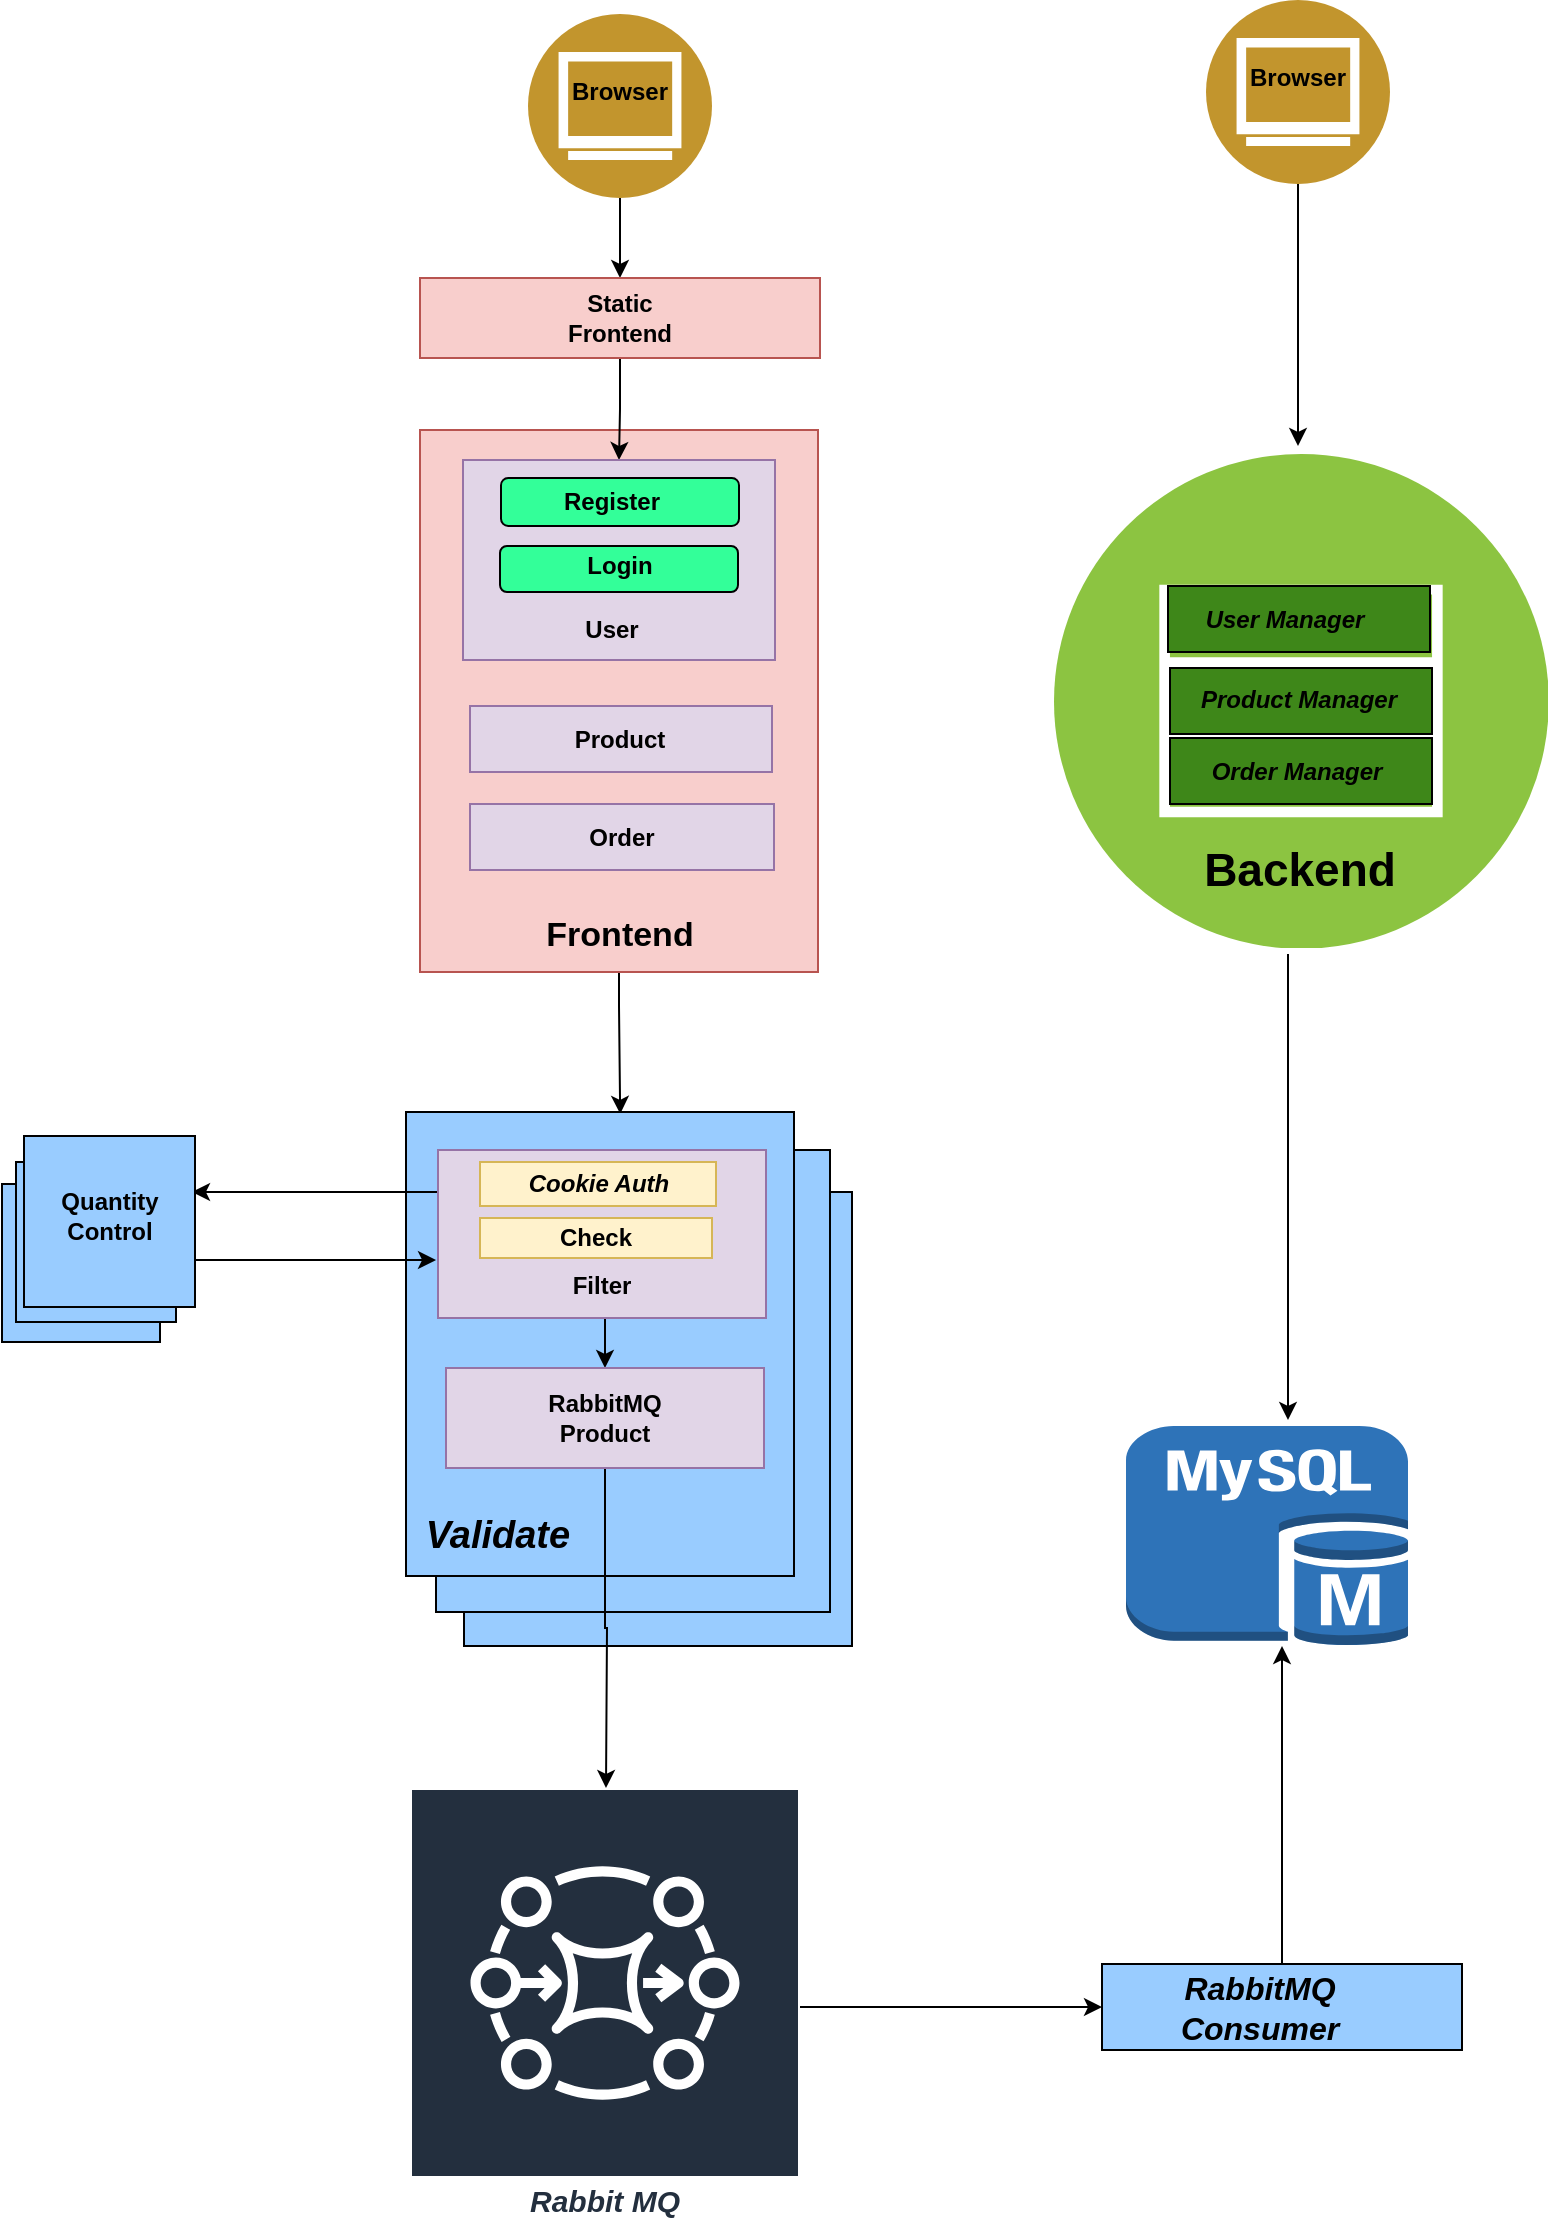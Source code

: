 <mxfile version="12.5.5" type="github"><diagram id="z5qaA_psV7B-AO68AM_v" name="第 1 页"><mxGraphModel dx="1184" dy="704" grid="0" gridSize="10" guides="1" tooltips="1" connect="1" arrows="1" fold="1" page="1" pageScale="1" pageWidth="900" pageHeight="1200" math="0" shadow="0"><root><mxCell id="0"/><mxCell id="1" parent="0"/><mxCell id="kAxYnW-OCi7V0wqNGOKd-45" style="edgeStyle=orthogonalEdgeStyle;rounded=0;orthogonalLoop=1;jettySize=auto;html=1;exitX=0.5;exitY=1;exitDx=0;exitDy=0;entryX=0.552;entryY=0.017;entryDx=0;entryDy=0;entryPerimeter=0;" edge="1" parent="1"><mxGeometry relative="1" as="geometry"><mxPoint x="384.5" y="504" as="sourcePoint"/><mxPoint x="385.088" y="577.944" as="targetPoint"/><Array as="points"><mxPoint x="385" y="524"/><mxPoint x="385" y="524"/></Array></mxGeometry></mxCell><mxCell id="kAxYnW-OCi7V0wqNGOKd-1" value="" style="rounded=0;whiteSpace=wrap;html=1;fillColor=#f8cecc;strokeColor=#b85450;" vertex="1" parent="1"><mxGeometry x="285" y="236" width="199" height="271" as="geometry"/></mxCell><mxCell id="kAxYnW-OCi7V0wqNGOKd-46" style="edgeStyle=orthogonalEdgeStyle;rounded=0;orthogonalLoop=1;jettySize=auto;html=1;exitX=0.5;exitY=1;exitDx=0;exitDy=0;entryX=0.5;entryY=0;entryDx=0;entryDy=0;" edge="1" parent="1" source="kAxYnW-OCi7V0wqNGOKd-3" target="kAxYnW-OCi7V0wqNGOKd-4"><mxGeometry relative="1" as="geometry"/></mxCell><mxCell id="kAxYnW-OCi7V0wqNGOKd-3" value="" style="aspect=fixed;perimeter=ellipsePerimeter;html=1;align=center;shadow=0;dashed=0;fontColor=#4277BB;labelBackgroundColor=#ffffff;fontSize=12;spacingTop=3;image;image=img/lib/ibm/users/browser.svg;" vertex="1" parent="1"><mxGeometry x="339" y="28" width="92" height="92" as="geometry"/></mxCell><mxCell id="kAxYnW-OCi7V0wqNGOKd-48" style="edgeStyle=orthogonalEdgeStyle;rounded=0;orthogonalLoop=1;jettySize=auto;html=1;exitX=0.5;exitY=1;exitDx=0;exitDy=0;entryX=0.5;entryY=0;entryDx=0;entryDy=0;" edge="1" parent="1" source="kAxYnW-OCi7V0wqNGOKd-4" target="kAxYnW-OCi7V0wqNGOKd-6"><mxGeometry relative="1" as="geometry"/></mxCell><mxCell id="kAxYnW-OCi7V0wqNGOKd-4" value="" style="rounded=0;whiteSpace=wrap;html=1;fillColor=#f8cecc;strokeColor=#b85450;" vertex="1" parent="1"><mxGeometry x="285" y="160" width="200" height="40" as="geometry"/></mxCell><mxCell id="kAxYnW-OCi7V0wqNGOKd-5" value="Static Frontend " style="text;html=1;strokeColor=none;fillColor=none;align=center;verticalAlign=middle;whiteSpace=wrap;rounded=0;fontStyle=1" vertex="1" parent="1"><mxGeometry x="365" y="170" width="40" height="20" as="geometry"/></mxCell><mxCell id="kAxYnW-OCi7V0wqNGOKd-6" value="" style="rounded=0;whiteSpace=wrap;html=1;fillColor=#e1d5e7;strokeColor=#9673a6;" vertex="1" parent="1"><mxGeometry x="306.5" y="251" width="156" height="100" as="geometry"/></mxCell><mxCell id="kAxYnW-OCi7V0wqNGOKd-8" value="&lt;font style=&quot;font-size: 17px&quot;&gt;&lt;b&gt;Frontend&lt;/b&gt;&lt;/font&gt;" style="text;html=1;strokeColor=none;fillColor=none;align=center;verticalAlign=middle;whiteSpace=wrap;rounded=0;" vertex="1" parent="1"><mxGeometry x="365" y="479" width="40" height="20" as="geometry"/></mxCell><mxCell id="kAxYnW-OCi7V0wqNGOKd-9" value="User" style="text;html=1;strokeColor=none;fillColor=none;align=center;verticalAlign=middle;whiteSpace=wrap;rounded=0;fontStyle=1" vertex="1" parent="1"><mxGeometry x="361" y="326" width="40" height="20" as="geometry"/></mxCell><mxCell id="kAxYnW-OCi7V0wqNGOKd-12" value="" style="rounded=1;whiteSpace=wrap;html=1;fillColor=#33FF99;" vertex="1" parent="1"><mxGeometry x="325.5" y="260" width="119" height="24" as="geometry"/></mxCell><mxCell id="kAxYnW-OCi7V0wqNGOKd-13" value="&lt;b&gt;Register&lt;/b&gt;" style="text;html=1;strokeColor=none;fillColor=none;align=center;verticalAlign=middle;whiteSpace=wrap;rounded=0;" vertex="1" parent="1"><mxGeometry x="361" y="262" width="40" height="20" as="geometry"/></mxCell><mxCell id="kAxYnW-OCi7V0wqNGOKd-14" value="" style="rounded=1;whiteSpace=wrap;html=1;fillColor=#33FF99;" vertex="1" parent="1"><mxGeometry x="325" y="294" width="119" height="23" as="geometry"/></mxCell><mxCell id="kAxYnW-OCi7V0wqNGOKd-15" value="&lt;b&gt;Login&lt;/b&gt;" style="text;html=1;strokeColor=none;fillColor=none;align=center;verticalAlign=middle;whiteSpace=wrap;rounded=0;" vertex="1" parent="1"><mxGeometry x="365" y="294" width="40" height="20" as="geometry"/></mxCell><mxCell id="kAxYnW-OCi7V0wqNGOKd-16" value="" style="rounded=0;whiteSpace=wrap;html=1;fillColor=#e1d5e7;strokeColor=#9673a6;" vertex="1" parent="1"><mxGeometry x="310" y="374" width="151" height="33" as="geometry"/></mxCell><mxCell id="kAxYnW-OCi7V0wqNGOKd-17" value="&lt;div&gt;&lt;b&gt;Product&lt;/b&gt;&lt;/div&gt;" style="text;html=1;strokeColor=none;fillColor=none;align=center;verticalAlign=middle;whiteSpace=wrap;rounded=0;" vertex="1" parent="1"><mxGeometry x="365" y="381" width="40" height="20" as="geometry"/></mxCell><mxCell id="kAxYnW-OCi7V0wqNGOKd-18" value="" style="rounded=0;whiteSpace=wrap;html=1;fillColor=#e1d5e7;strokeColor=#9673a6;" vertex="1" parent="1"><mxGeometry x="310" y="423" width="152" height="33" as="geometry"/></mxCell><mxCell id="kAxYnW-OCi7V0wqNGOKd-19" value="&lt;b&gt;Order&lt;/b&gt;" style="text;html=1;strokeColor=none;fillColor=none;align=center;verticalAlign=middle;whiteSpace=wrap;rounded=0;" vertex="1" parent="1"><mxGeometry x="366" y="430" width="40" height="20" as="geometry"/></mxCell><mxCell id="kAxYnW-OCi7V0wqNGOKd-20" value="" style="rounded=0;whiteSpace=wrap;html=1;fillColor=#99CCFF;" vertex="1" parent="1"><mxGeometry x="307" y="617" width="194" height="227" as="geometry"/></mxCell><mxCell id="kAxYnW-OCi7V0wqNGOKd-21" value="" style="rounded=0;whiteSpace=wrap;html=1;fillColor=#99CCFF;" vertex="1" parent="1"><mxGeometry x="293" y="596" width="197" height="231" as="geometry"/></mxCell><mxCell id="kAxYnW-OCi7V0wqNGOKd-22" value="" style="rounded=0;whiteSpace=wrap;html=1;fillColor=#99CCFF;" vertex="1" parent="1"><mxGeometry x="278" y="577" width="194" height="232" as="geometry"/></mxCell><mxCell id="kAxYnW-OCi7V0wqNGOKd-32" style="edgeStyle=orthogonalEdgeStyle;rounded=0;orthogonalLoop=1;jettySize=auto;html=1;exitX=0;exitY=0.25;exitDx=0;exitDy=0;" edge="1" parent="1" source="kAxYnW-OCi7V0wqNGOKd-23"><mxGeometry relative="1" as="geometry"><mxPoint x="171" y="617" as="targetPoint"/></mxGeometry></mxCell><mxCell id="kAxYnW-OCi7V0wqNGOKd-43" style="edgeStyle=orthogonalEdgeStyle;rounded=0;orthogonalLoop=1;jettySize=auto;html=1;exitX=0.5;exitY=1;exitDx=0;exitDy=0;entryX=0.5;entryY=0;entryDx=0;entryDy=0;" edge="1" parent="1" source="kAxYnW-OCi7V0wqNGOKd-23" target="kAxYnW-OCi7V0wqNGOKd-38"><mxGeometry relative="1" as="geometry"/></mxCell><mxCell id="kAxYnW-OCi7V0wqNGOKd-23" value="" style="rounded=0;whiteSpace=wrap;html=1;fillColor=#e1d5e7;strokeColor=#9673a6;" vertex="1" parent="1"><mxGeometry x="294" y="596" width="164" height="84" as="geometry"/></mxCell><mxCell id="kAxYnW-OCi7V0wqNGOKd-25" value="&lt;b&gt;Filter&lt;/b&gt;" style="text;html=1;strokeColor=none;fillColor=none;align=center;verticalAlign=middle;whiteSpace=wrap;rounded=0;" vertex="1" parent="1"><mxGeometry x="356" y="654" width="40" height="20" as="geometry"/></mxCell><mxCell id="kAxYnW-OCi7V0wqNGOKd-26" value="" style="rounded=0;whiteSpace=wrap;html=1;fillColor=#fff2cc;strokeColor=#d6b656;" vertex="1" parent="1"><mxGeometry x="315" y="602" width="118" height="22" as="geometry"/></mxCell><mxCell id="kAxYnW-OCi7V0wqNGOKd-27" value="&lt;b&gt;&lt;i&gt;Cookie Auth&lt;/i&gt;&lt;/b&gt;" style="text;html=1;strokeColor=none;fillColor=none;align=center;verticalAlign=middle;whiteSpace=wrap;rounded=0;" vertex="1" parent="1"><mxGeometry x="330.5" y="607" width="87" height="12" as="geometry"/></mxCell><mxCell id="kAxYnW-OCi7V0wqNGOKd-28" value="" style="whiteSpace=wrap;html=1;aspect=fixed;fillColor=#99CCFF;" vertex="1" parent="1"><mxGeometry x="76" y="613" width="79" height="79" as="geometry"/></mxCell><mxCell id="kAxYnW-OCi7V0wqNGOKd-29" value="" style="whiteSpace=wrap;html=1;aspect=fixed;fillColor=#99CCFF;" vertex="1" parent="1"><mxGeometry x="83" y="602" width="80" height="80" as="geometry"/></mxCell><mxCell id="kAxYnW-OCi7V0wqNGOKd-30" value="" style="whiteSpace=wrap;html=1;aspect=fixed;fillColor=#99CCFF;" vertex="1" parent="1"><mxGeometry x="87" y="589" width="85.5" height="85.5" as="geometry"/></mxCell><mxCell id="kAxYnW-OCi7V0wqNGOKd-31" value="&lt;div&gt;&lt;b&gt;Quantity&lt;/b&gt;&lt;/div&gt;&lt;div&gt;&lt;b&gt;Control&lt;/b&gt;&lt;br&gt;&lt;/div&gt;" style="text;html=1;strokeColor=none;fillColor=none;align=center;verticalAlign=middle;whiteSpace=wrap;rounded=0;" vertex="1" parent="1"><mxGeometry x="110" y="619" width="40" height="20" as="geometry"/></mxCell><mxCell id="kAxYnW-OCi7V0wqNGOKd-34" value="" style="endArrow=classic;html=1;entryX=-0.006;entryY=0.655;entryDx=0;entryDy=0;entryPerimeter=0;" edge="1" parent="1" target="kAxYnW-OCi7V0wqNGOKd-23"><mxGeometry width="50" height="50" relative="1" as="geometry"><mxPoint x="173" y="651" as="sourcePoint"/><mxPoint x="230" y="599" as="targetPoint"/></mxGeometry></mxCell><mxCell id="kAxYnW-OCi7V0wqNGOKd-37" value="&lt;b&gt;Check&lt;/b&gt;" style="rounded=0;whiteSpace=wrap;html=1;fillColor=#fff2cc;strokeColor=#d6b656;" vertex="1" parent="1"><mxGeometry x="315" y="630" width="116" height="20" as="geometry"/></mxCell><mxCell id="kAxYnW-OCi7V0wqNGOKd-56" style="edgeStyle=orthogonalEdgeStyle;rounded=0;orthogonalLoop=1;jettySize=auto;html=1;exitX=0.5;exitY=1;exitDx=0;exitDy=0;" edge="1" parent="1" source="kAxYnW-OCi7V0wqNGOKd-38"><mxGeometry relative="1" as="geometry"><mxPoint x="378" y="915" as="targetPoint"/></mxGeometry></mxCell><mxCell id="kAxYnW-OCi7V0wqNGOKd-38" value="&lt;div&gt;&lt;b&gt;RabbitMQ&lt;/b&gt;&lt;/div&gt;&lt;div&gt;&lt;b&gt;Product&lt;br&gt;&lt;/b&gt;&lt;/div&gt;" style="rounded=0;whiteSpace=wrap;html=1;fillColor=#e1d5e7;strokeColor=#9673a6;" vertex="1" parent="1"><mxGeometry x="298" y="705" width="159" height="50" as="geometry"/></mxCell><mxCell id="kAxYnW-OCi7V0wqNGOKd-41" value="&lt;font size=&quot;1&quot;&gt;&lt;i&gt;&lt;b style=&quot;font-size: 19px&quot;&gt;Validate&lt;/b&gt;&lt;/i&gt;&lt;/font&gt;" style="text;html=1;strokeColor=none;fillColor=none;align=center;verticalAlign=middle;whiteSpace=wrap;rounded=0;" vertex="1" parent="1"><mxGeometry x="304" y="779" width="40" height="20" as="geometry"/></mxCell><mxCell id="kAxYnW-OCi7V0wqNGOKd-49" value="&lt;b&gt;Browser&lt;/b&gt;" style="text;html=1;strokeColor=none;fillColor=none;align=center;verticalAlign=middle;whiteSpace=wrap;rounded=0;" vertex="1" parent="1"><mxGeometry x="364.5" y="57" width="40" height="20" as="geometry"/></mxCell><mxCell id="kAxYnW-OCi7V0wqNGOKd-61" style="edgeStyle=orthogonalEdgeStyle;rounded=0;orthogonalLoop=1;jettySize=auto;html=1;" edge="1" parent="1" source="kAxYnW-OCi7V0wqNGOKd-51" target="kAxYnW-OCi7V0wqNGOKd-57"><mxGeometry relative="1" as="geometry"/></mxCell><mxCell id="kAxYnW-OCi7V0wqNGOKd-51" value="&lt;i&gt;&lt;font style=&quot;font-size: 15px&quot;&gt;Rabbit MQ&lt;/font&gt;&lt;/i&gt;" style="outlineConnect=0;fontColor=#232F3E;gradientColor=none;strokeColor=#ffffff;fillColor=#232F3E;dashed=0;verticalLabelPosition=middle;verticalAlign=bottom;align=center;html=1;whiteSpace=wrap;fontSize=10;fontStyle=1;spacing=3;shape=mxgraph.aws4.productIcon;prIcon=mxgraph.aws4.mq;" vertex="1" parent="1"><mxGeometry x="280" y="915" width="195" height="219" as="geometry"/></mxCell><mxCell id="kAxYnW-OCi7V0wqNGOKd-64" style="edgeStyle=orthogonalEdgeStyle;rounded=0;orthogonalLoop=1;jettySize=auto;html=1;exitX=0.5;exitY=0;exitDx=0;exitDy=0;" edge="1" parent="1" source="kAxYnW-OCi7V0wqNGOKd-57"><mxGeometry relative="1" as="geometry"><mxPoint x="716" y="844" as="targetPoint"/></mxGeometry></mxCell><mxCell id="kAxYnW-OCi7V0wqNGOKd-57" value="" style="rounded=0;whiteSpace=wrap;html=1;fillColor=#99CCFF;" vertex="1" parent="1"><mxGeometry x="626" y="1003" width="180" height="43" as="geometry"/></mxCell><mxCell id="kAxYnW-OCi7V0wqNGOKd-58" value="&lt;i&gt;&lt;font style=&quot;font-size: 16px&quot;&gt;&lt;b&gt;RabbitMQ Consumer&lt;/b&gt;&lt;/font&gt;&lt;/i&gt;" style="text;html=1;strokeColor=none;fillColor=none;align=center;verticalAlign=middle;whiteSpace=wrap;rounded=0;" vertex="1" parent="1"><mxGeometry x="685" y="1015" width="40" height="20" as="geometry"/></mxCell><mxCell id="kAxYnW-OCi7V0wqNGOKd-62" value="" style="outlineConnect=0;dashed=0;verticalLabelPosition=bottom;verticalAlign=top;align=center;html=1;shape=mxgraph.aws3.mysql_db_instance;fillColor=#2E73B8;gradientColor=none;" vertex="1" parent="1"><mxGeometry x="638" y="734" width="141" height="110" as="geometry"/></mxCell><mxCell id="kAxYnW-OCi7V0wqNGOKd-77" style="edgeStyle=orthogonalEdgeStyle;rounded=0;orthogonalLoop=1;jettySize=auto;html=1;exitX=0.5;exitY=1;exitDx=0;exitDy=0;" edge="1" parent="1" source="kAxYnW-OCi7V0wqNGOKd-65"><mxGeometry relative="1" as="geometry"><mxPoint x="724" y="244" as="targetPoint"/></mxGeometry></mxCell><mxCell id="kAxYnW-OCi7V0wqNGOKd-65" value="" style="aspect=fixed;perimeter=ellipsePerimeter;html=1;align=center;shadow=0;dashed=0;fontColor=#4277BB;labelBackgroundColor=#ffffff;fontSize=12;spacingTop=3;image;image=img/lib/ibm/users/browser.svg;" vertex="1" parent="1"><mxGeometry x="678" y="21" width="92" height="92" as="geometry"/></mxCell><mxCell id="kAxYnW-OCi7V0wqNGOKd-66" value="&lt;b&gt;Browser&lt;/b&gt;" style="text;html=1;strokeColor=none;fillColor=none;align=center;verticalAlign=middle;whiteSpace=wrap;rounded=0;" vertex="1" parent="1"><mxGeometry x="703.5" y="50" width="40" height="20" as="geometry"/></mxCell><mxCell id="kAxYnW-OCi7V0wqNGOKd-67" value="" style="aspect=fixed;perimeter=ellipsePerimeter;html=1;align=center;shadow=0;dashed=0;fontColor=#4277BB;labelBackgroundColor=#ffffff;fontSize=12;spacingTop=3;image;image=img/lib/ibm/infrastructure/mobile_backend.svg;fillColor=#99CCFF;" vertex="1" parent="1"><mxGeometry x="602" y="248" width="247" height="247" as="geometry"/></mxCell><mxCell id="kAxYnW-OCi7V0wqNGOKd-68" value="" style="rounded=0;whiteSpace=wrap;html=1;fillColor=#3E8719;" vertex="1" parent="1"><mxGeometry x="659" y="314" width="131" height="33" as="geometry"/></mxCell><mxCell id="kAxYnW-OCi7V0wqNGOKd-69" value="" style="rounded=0;whiteSpace=wrap;html=1;fillColor=#3E8719;" vertex="1" parent="1"><mxGeometry x="660" y="355" width="131" height="33" as="geometry"/></mxCell><mxCell id="kAxYnW-OCi7V0wqNGOKd-70" value="" style="rounded=0;whiteSpace=wrap;html=1;fillColor=#3E8719;" vertex="1" parent="1"><mxGeometry x="660" y="390" width="131" height="33" as="geometry"/></mxCell><mxCell id="kAxYnW-OCi7V0wqNGOKd-71" value="&lt;i&gt;&lt;b&gt;User Manager&lt;/b&gt;&lt;/i&gt;" style="text;html=1;strokeColor=none;fillColor=none;align=center;verticalAlign=middle;whiteSpace=wrap;rounded=0;" vertex="1" parent="1"><mxGeometry x="662" y="321" width="111" height="20" as="geometry"/></mxCell><mxCell id="kAxYnW-OCi7V0wqNGOKd-73" value="&lt;div&gt;&lt;i&gt;&lt;b&gt;Product Manager&lt;br&gt;&lt;/b&gt;&lt;/i&gt;&lt;/div&gt;" style="text;html=1;strokeColor=none;fillColor=none;align=center;verticalAlign=middle;whiteSpace=wrap;rounded=0;" vertex="1" parent="1"><mxGeometry x="667" y="361" width="115" height="20" as="geometry"/></mxCell><mxCell id="kAxYnW-OCi7V0wqNGOKd-75" value="&lt;i&gt;&lt;b&gt;Order Manager&lt;/b&gt;&lt;/i&gt;" style="text;html=1;strokeColor=none;fillColor=none;align=center;verticalAlign=middle;whiteSpace=wrap;rounded=0;" vertex="1" parent="1"><mxGeometry x="670" y="397" width="107" height="20" as="geometry"/></mxCell><mxCell id="kAxYnW-OCi7V0wqNGOKd-76" value="&lt;font size=&quot;1&quot;&gt;&lt;b style=&quot;font-size: 23px&quot;&gt;Backend&lt;/b&gt;&lt;/font&gt;" style="text;html=1;strokeColor=none;fillColor=none;align=center;verticalAlign=middle;whiteSpace=wrap;rounded=0;" vertex="1" parent="1"><mxGeometry x="705" y="446" width="40" height="20" as="geometry"/></mxCell><mxCell id="kAxYnW-OCi7V0wqNGOKd-79" value="" style="endArrow=classic;html=1;" edge="1" parent="1"><mxGeometry width="50" height="50" relative="1" as="geometry"><mxPoint x="719" y="498" as="sourcePoint"/><mxPoint x="719" y="731" as="targetPoint"/></mxGeometry></mxCell></root></mxGraphModel></diagram></mxfile>
